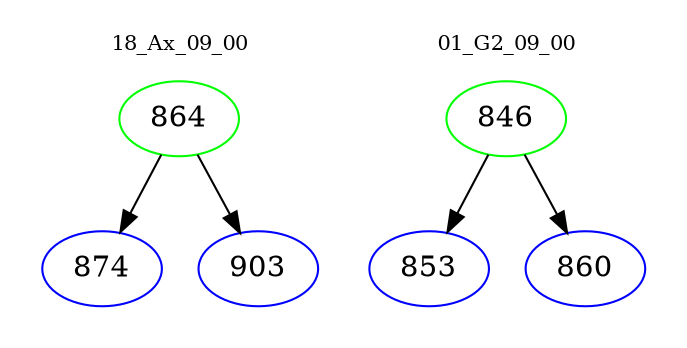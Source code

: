 digraph{
subgraph cluster_0 {
color = white
label = "18_Ax_09_00";
fontsize=10;
T0_864 [label="864", color="green"]
T0_864 -> T0_874 [color="black"]
T0_874 [label="874", color="blue"]
T0_864 -> T0_903 [color="black"]
T0_903 [label="903", color="blue"]
}
subgraph cluster_1 {
color = white
label = "01_G2_09_00";
fontsize=10;
T1_846 [label="846", color="green"]
T1_846 -> T1_853 [color="black"]
T1_853 [label="853", color="blue"]
T1_846 -> T1_860 [color="black"]
T1_860 [label="860", color="blue"]
}
}
